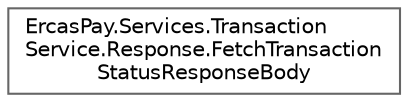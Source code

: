 digraph "Graphical Class Hierarchy"
{
 // LATEX_PDF_SIZE
  bgcolor="transparent";
  edge [fontname=Helvetica,fontsize=10,labelfontname=Helvetica,labelfontsize=10];
  node [fontname=Helvetica,fontsize=10,shape=box,height=0.2,width=0.4];
  rankdir="LR";
  Node0 [id="Node000000",label="ErcasPay.Services.Transaction\lService.Response.FetchTransaction\lStatusResponseBody",height=0.2,width=0.4,color="grey40", fillcolor="white", style="filled",URL="$classErcasPay_1_1Services_1_1TransactionService_1_1Response_1_1FetchTransactionStatusResponseBody.html",tooltip="Fetch transaction status API response body."];
}

